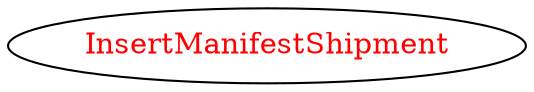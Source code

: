digraph dependencyGraph {
 concentrate=true;
 ranksep="2.0";
 rankdir="LR"; 
 splines="ortho";
"InsertManifestShipment" [fontcolor="red"];
}